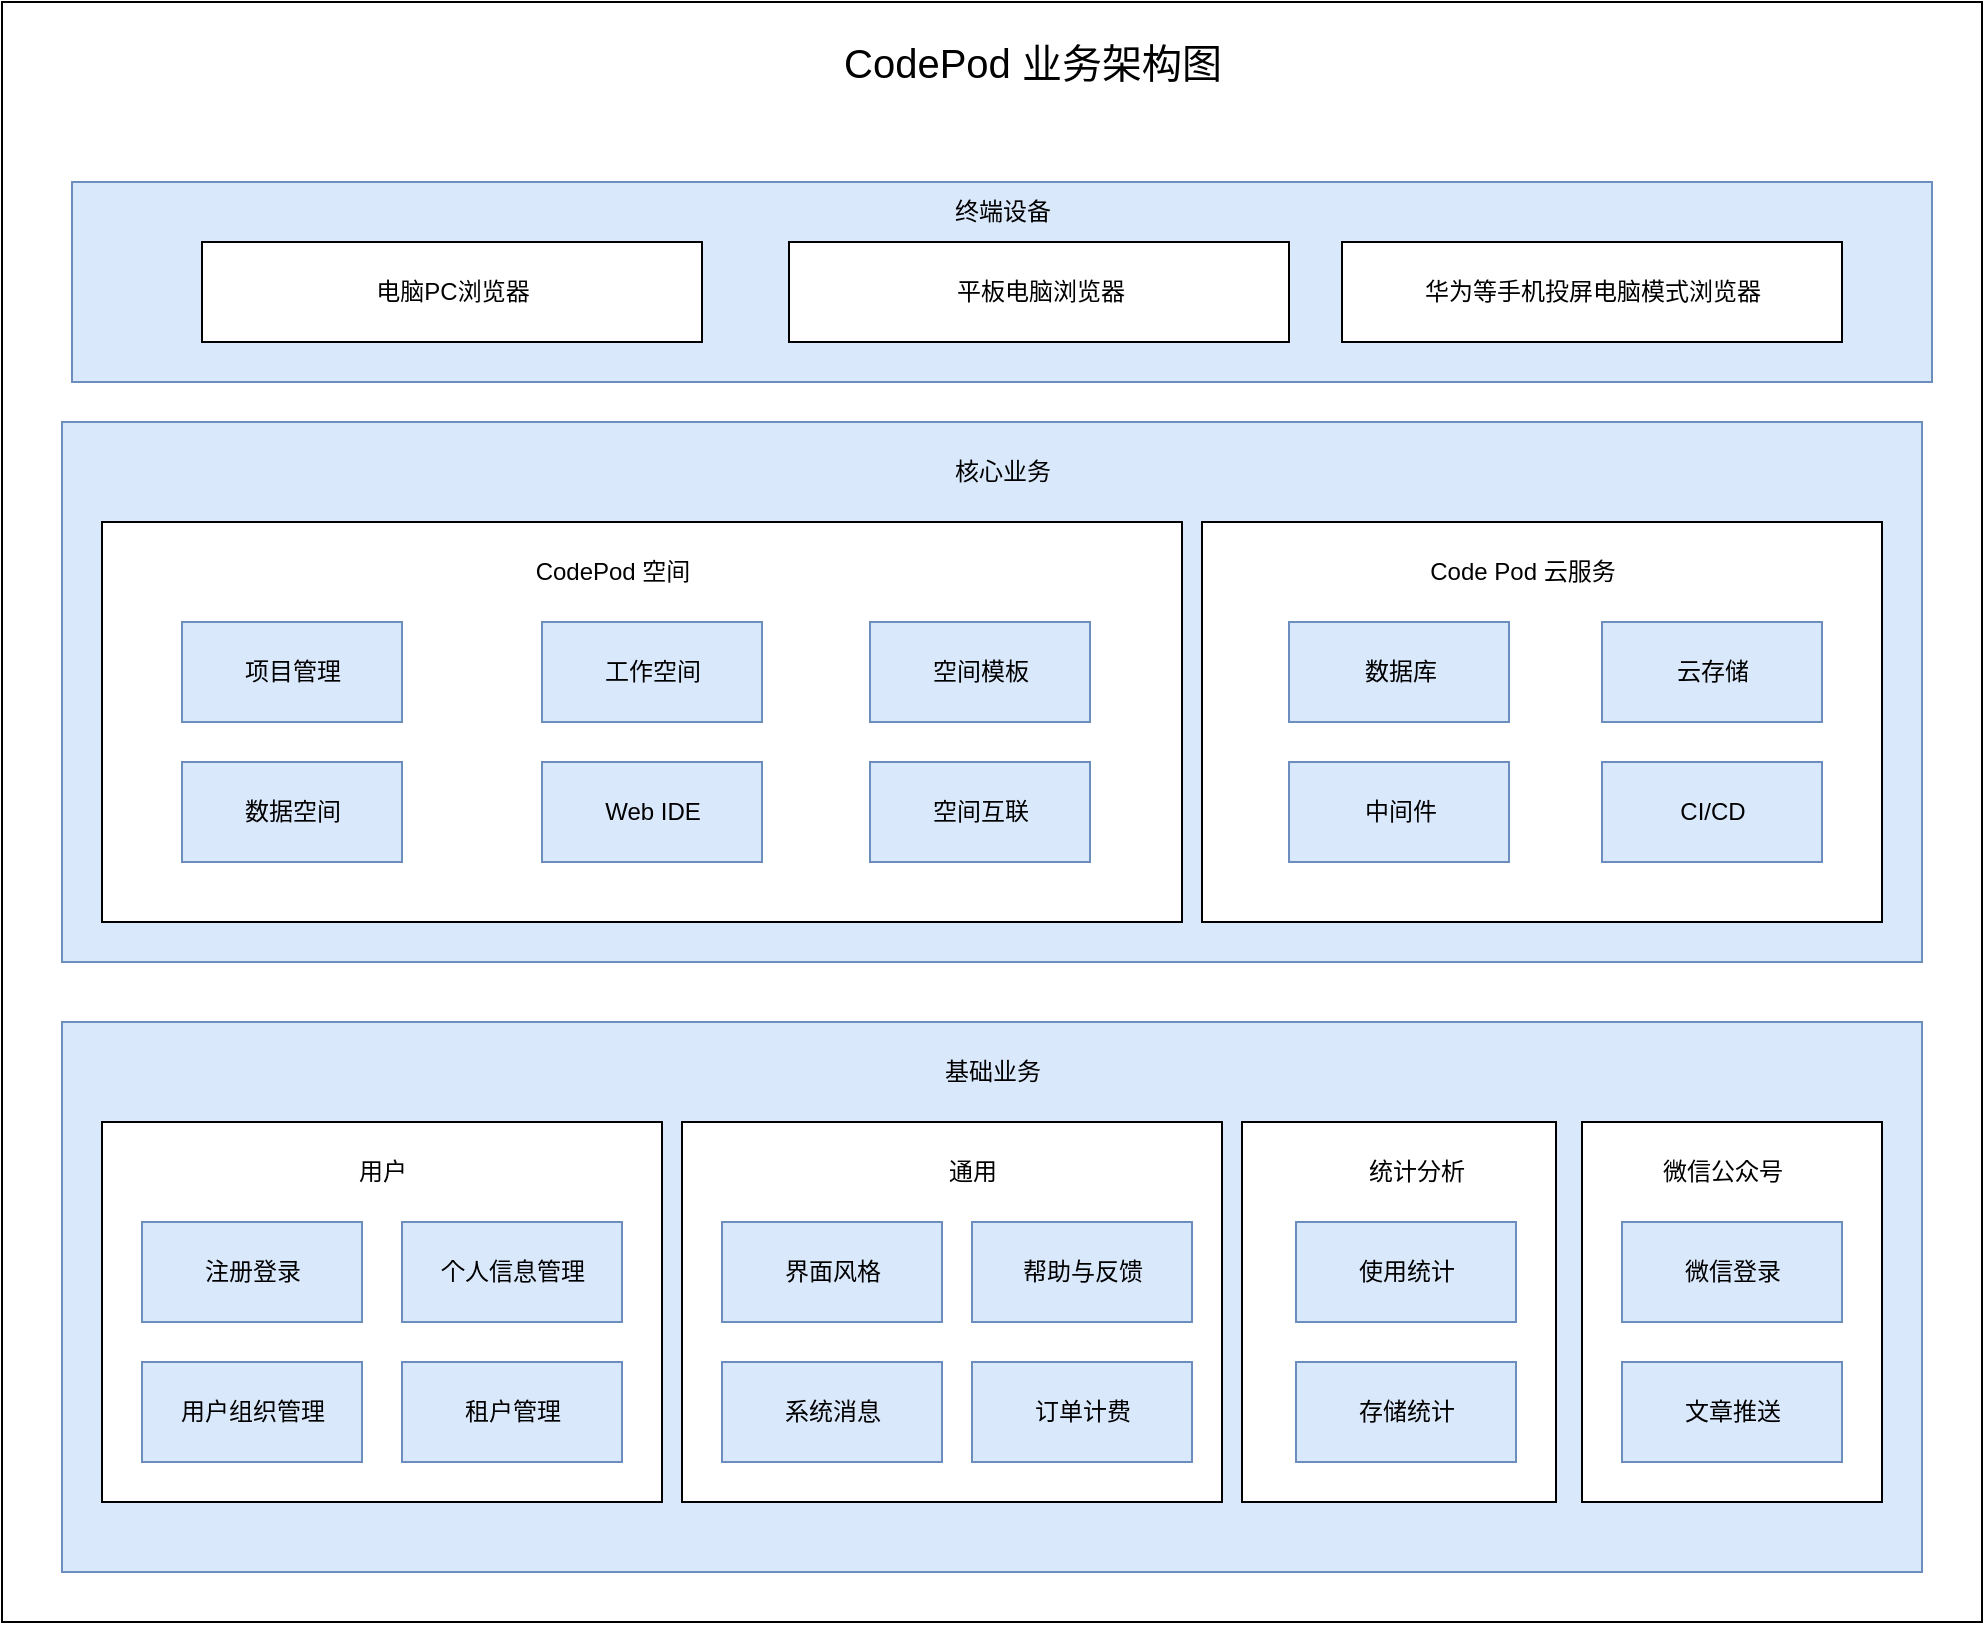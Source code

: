 <mxfile>
    <diagram id="FeZDSQjhkeeP0c5kcx0Y" name="第 1 页">
        <mxGraphModel dx="1135" dy="278" grid="1" gridSize="10" guides="1" tooltips="1" connect="1" arrows="1" fold="1" page="1" pageScale="1" pageWidth="827" pageHeight="1169" math="0" shadow="0">
            <root>
                <mxCell id="0"/>
                <mxCell id="1" parent="0"/>
                <mxCell id="53" value="" style="rounded=0;whiteSpace=wrap;html=1;" parent="1" vertex="1">
                    <mxGeometry x="50" y="90" width="990" height="810" as="geometry"/>
                </mxCell>
                <mxCell id="43" value="" style="rounded=0;whiteSpace=wrap;html=1;fontSize=20;fillColor=#dae8fc;strokeColor=#6c8ebf;" parent="1" vertex="1">
                    <mxGeometry x="80" y="600" width="930" height="275" as="geometry"/>
                </mxCell>
                <mxCell id="41" value="" style="rounded=0;whiteSpace=wrap;html=1;fontSize=20;fillColor=#dae8fc;strokeColor=#6c8ebf;" parent="1" vertex="1">
                    <mxGeometry x="80" y="300" width="930" height="270" as="geometry"/>
                </mxCell>
                <mxCell id="4" value="" style="html=1;" parent="1" vertex="1">
                    <mxGeometry x="100" y="350" width="540" height="200" as="geometry"/>
                </mxCell>
                <mxCell id="9" value="CodePod 空间" style="text;html=1;align=center;verticalAlign=middle;resizable=0;points=[];autosize=1;strokeColor=none;fillColor=none;" parent="1" vertex="1">
                    <mxGeometry x="305" y="360" width="100" height="30" as="geometry"/>
                </mxCell>
                <mxCell id="10" value="工作空间" style="html=1;fillColor=#dae8fc;strokeColor=#6c8ebf;" parent="1" vertex="1">
                    <mxGeometry x="320" y="400" width="110" height="50" as="geometry"/>
                </mxCell>
                <mxCell id="11" value="空间模板" style="html=1;fillColor=#dae8fc;strokeColor=#6c8ebf;" parent="1" vertex="1">
                    <mxGeometry x="484" y="400" width="110" height="50" as="geometry"/>
                </mxCell>
                <mxCell id="13" value="数据空间" style="html=1;fillColor=#dae8fc;strokeColor=#6c8ebf;" parent="1" vertex="1">
                    <mxGeometry x="140" y="470" width="110" height="50" as="geometry"/>
                </mxCell>
                <mxCell id="14" value="" style="html=1;" parent="1" vertex="1">
                    <mxGeometry x="390" y="650" width="270" height="190" as="geometry"/>
                </mxCell>
                <mxCell id="15" value="通用" style="text;html=1;align=center;verticalAlign=middle;resizable=0;points=[];autosize=1;strokeColor=none;fillColor=none;" parent="1" vertex="1">
                    <mxGeometry x="510" y="660" width="50" height="30" as="geometry"/>
                </mxCell>
                <mxCell id="16" value="界面风格" style="html=1;fillColor=#dae8fc;strokeColor=#6c8ebf;" parent="1" vertex="1">
                    <mxGeometry x="410" y="700" width="110" height="50" as="geometry"/>
                </mxCell>
                <mxCell id="17" value="系统消息" style="html=1;fillColor=#dae8fc;strokeColor=#6c8ebf;" parent="1" vertex="1">
                    <mxGeometry x="410" y="770" width="110" height="50" as="geometry"/>
                </mxCell>
                <mxCell id="18" value="帮助与反馈" style="html=1;fillColor=#dae8fc;strokeColor=#6c8ebf;" parent="1" vertex="1">
                    <mxGeometry x="535" y="700" width="110" height="50" as="geometry"/>
                </mxCell>
                <mxCell id="20" value="" style="html=1;" parent="1" vertex="1">
                    <mxGeometry x="100" y="650" width="280" height="190" as="geometry"/>
                </mxCell>
                <mxCell id="21" value="用户" style="text;html=1;align=center;verticalAlign=middle;resizable=0;points=[];autosize=1;strokeColor=none;fillColor=none;" parent="1" vertex="1">
                    <mxGeometry x="215" y="660" width="50" height="30" as="geometry"/>
                </mxCell>
                <mxCell id="22" value="注册登录" style="html=1;fillColor=#dae8fc;strokeColor=#6c8ebf;" parent="1" vertex="1">
                    <mxGeometry x="120" y="700" width="110" height="50" as="geometry"/>
                </mxCell>
                <mxCell id="23" value="个人信息管理" style="html=1;fillColor=#dae8fc;strokeColor=#6c8ebf;" parent="1" vertex="1">
                    <mxGeometry x="250" y="700" width="110" height="50" as="geometry"/>
                </mxCell>
                <mxCell id="24" value="用户组织管理" style="html=1;fillColor=#dae8fc;strokeColor=#6c8ebf;" parent="1" vertex="1">
                    <mxGeometry x="120" y="770" width="110" height="50" as="geometry"/>
                </mxCell>
                <mxCell id="25" value="项目管理" style="html=1;fillColor=#dae8fc;strokeColor=#6c8ebf;" parent="1" vertex="1">
                    <mxGeometry x="140" y="400" width="110" height="50" as="geometry"/>
                </mxCell>
                <mxCell id="26" value="" style="html=1;" parent="1" vertex="1">
                    <mxGeometry x="670" y="650" width="157" height="190" as="geometry"/>
                </mxCell>
                <mxCell id="27" value="统计分析" style="text;html=1;align=center;verticalAlign=middle;resizable=0;points=[];autosize=1;strokeColor=none;fillColor=none;" parent="1" vertex="1">
                    <mxGeometry x="722" y="660" width="70" height="30" as="geometry"/>
                </mxCell>
                <mxCell id="30" value="使用统计" style="html=1;fillColor=#dae8fc;strokeColor=#6c8ebf;" parent="1" vertex="1">
                    <mxGeometry x="697" y="700" width="110" height="50" as="geometry"/>
                </mxCell>
                <mxCell id="31" value="存储统计" style="html=1;fillColor=#dae8fc;strokeColor=#6c8ebf;" parent="1" vertex="1">
                    <mxGeometry x="697" y="770" width="110" height="50" as="geometry"/>
                </mxCell>
                <mxCell id="33" value="基础业务" style="text;html=1;align=center;verticalAlign=middle;resizable=0;points=[];autosize=1;strokeColor=none;fillColor=none;" parent="1" vertex="1">
                    <mxGeometry x="510" y="610" width="70" height="30" as="geometry"/>
                </mxCell>
                <mxCell id="34" value="CodePod 业务架构图" style="text;html=1;align=center;verticalAlign=middle;resizable=0;points=[];autosize=1;strokeColor=none;fillColor=none;fontSize=20;" parent="1" vertex="1">
                    <mxGeometry x="460" y="100" width="210" height="40" as="geometry"/>
                </mxCell>
                <mxCell id="35" value="Web IDE" style="html=1;fillColor=#dae8fc;strokeColor=#6c8ebf;" parent="1" vertex="1">
                    <mxGeometry x="320" y="470" width="110" height="50" as="geometry"/>
                </mxCell>
                <mxCell id="36" value="" style="html=1;" parent="1" vertex="1">
                    <mxGeometry x="650" y="350" width="340" height="200" as="geometry"/>
                </mxCell>
                <mxCell id="37" value="Code Pod 云服务" style="text;html=1;align=center;verticalAlign=middle;resizable=0;points=[];autosize=1;strokeColor=none;fillColor=none;" parent="1" vertex="1">
                    <mxGeometry x="750" y="360" width="120" height="30" as="geometry"/>
                </mxCell>
                <mxCell id="38" value="数据库" style="html=1;fillColor=#dae8fc;strokeColor=#6c8ebf;" parent="1" vertex="1">
                    <mxGeometry x="693.5" y="400" width="110" height="50" as="geometry"/>
                </mxCell>
                <mxCell id="39" value="中间件" style="html=1;fillColor=#dae8fc;strokeColor=#6c8ebf;" parent="1" vertex="1">
                    <mxGeometry x="693.5" y="470" width="110" height="50" as="geometry"/>
                </mxCell>
                <mxCell id="40" value="云存储" style="html=1;fillColor=#dae8fc;strokeColor=#6c8ebf;" parent="1" vertex="1">
                    <mxGeometry x="850" y="400" width="110" height="50" as="geometry"/>
                </mxCell>
                <mxCell id="44" value="核心业务" style="text;html=1;align=center;verticalAlign=middle;resizable=0;points=[];autosize=1;strokeColor=none;fillColor=none;" parent="1" vertex="1">
                    <mxGeometry x="515" y="310" width="70" height="30" as="geometry"/>
                </mxCell>
                <mxCell id="45" value="" style="html=1;" parent="1" vertex="1">
                    <mxGeometry x="840" y="650" width="150" height="190" as="geometry"/>
                </mxCell>
                <mxCell id="46" value="微信公众号" style="text;html=1;align=center;verticalAlign=middle;resizable=0;points=[];autosize=1;strokeColor=none;fillColor=none;" parent="1" vertex="1">
                    <mxGeometry x="870" y="660" width="80" height="30" as="geometry"/>
                </mxCell>
                <mxCell id="47" value="微信登录" style="html=1;fillColor=#dae8fc;strokeColor=#6c8ebf;" parent="1" vertex="1">
                    <mxGeometry x="860" y="700" width="110" height="50" as="geometry"/>
                </mxCell>
                <mxCell id="48" value="文章推送" style="html=1;fillColor=#dae8fc;strokeColor=#6c8ebf;" parent="1" vertex="1">
                    <mxGeometry x="860" y="770" width="110" height="50" as="geometry"/>
                </mxCell>
                <mxCell id="49" value="CI/CD" style="html=1;fillColor=#dae8fc;strokeColor=#6c8ebf;" parent="1" vertex="1">
                    <mxGeometry x="850" y="470" width="110" height="50" as="geometry"/>
                </mxCell>
                <mxCell id="51" value="订单计费" style="html=1;fillColor=#dae8fc;strokeColor=#6c8ebf;" parent="1" vertex="1">
                    <mxGeometry x="535" y="770" width="110" height="50" as="geometry"/>
                </mxCell>
                <mxCell id="52" value="空间互联" style="html=1;fillColor=#dae8fc;strokeColor=#6c8ebf;" parent="1" vertex="1">
                    <mxGeometry x="484" y="470" width="110" height="50" as="geometry"/>
                </mxCell>
                <mxCell id="54" value="" style="rounded=0;whiteSpace=wrap;html=1;fontSize=20;fillColor=#dae8fc;strokeColor=#6c8ebf;" vertex="1" parent="1">
                    <mxGeometry x="85" y="180" width="930" height="100" as="geometry"/>
                </mxCell>
                <mxCell id="55" value="终端设备" style="text;html=1;align=center;verticalAlign=middle;resizable=0;points=[];autosize=1;strokeColor=none;fillColor=none;" vertex="1" parent="1">
                    <mxGeometry x="515" y="180" width="70" height="30" as="geometry"/>
                </mxCell>
                <mxCell id="56" value="电脑PC浏览器" style="html=1;" vertex="1" parent="1">
                    <mxGeometry x="150" y="210" width="250" height="50" as="geometry"/>
                </mxCell>
                <mxCell id="57" value="平板电脑浏览器" style="html=1;" vertex="1" parent="1">
                    <mxGeometry x="443.5" y="210" width="250" height="50" as="geometry"/>
                </mxCell>
                <mxCell id="58" value="华为等手机投屏电脑模式浏览器" style="html=1;" vertex="1" parent="1">
                    <mxGeometry x="720" y="210" width="250" height="50" as="geometry"/>
                </mxCell>
                <mxCell id="59" value="租户管理" style="html=1;fillColor=#dae8fc;strokeColor=#6c8ebf;" vertex="1" parent="1">
                    <mxGeometry x="250" y="770" width="110" height="50" as="geometry"/>
                </mxCell>
            </root>
        </mxGraphModel>
    </diagram>
</mxfile>